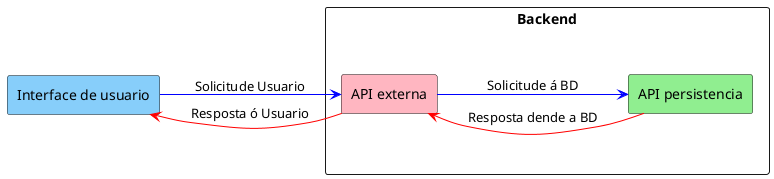 @startuml Dominio

left to right direction
skinparam BackgroundColor transparent
skinparam componentStyle rectangle

component "Interface de usuario" as UI #LightSkyBlue

component Backend {
    component "API externa" as API #LightPink
    component "API persistencia" as PERSIS #LightGreen
}

UI --> API #Blue : Solicitude Usuario
UI <-- API #Red : Resposta ó Usuario

API <-- PERSIS #Red : Resposta dende a BD
API --> PERSIS #Blue : Solicitude á BD

@enduml
